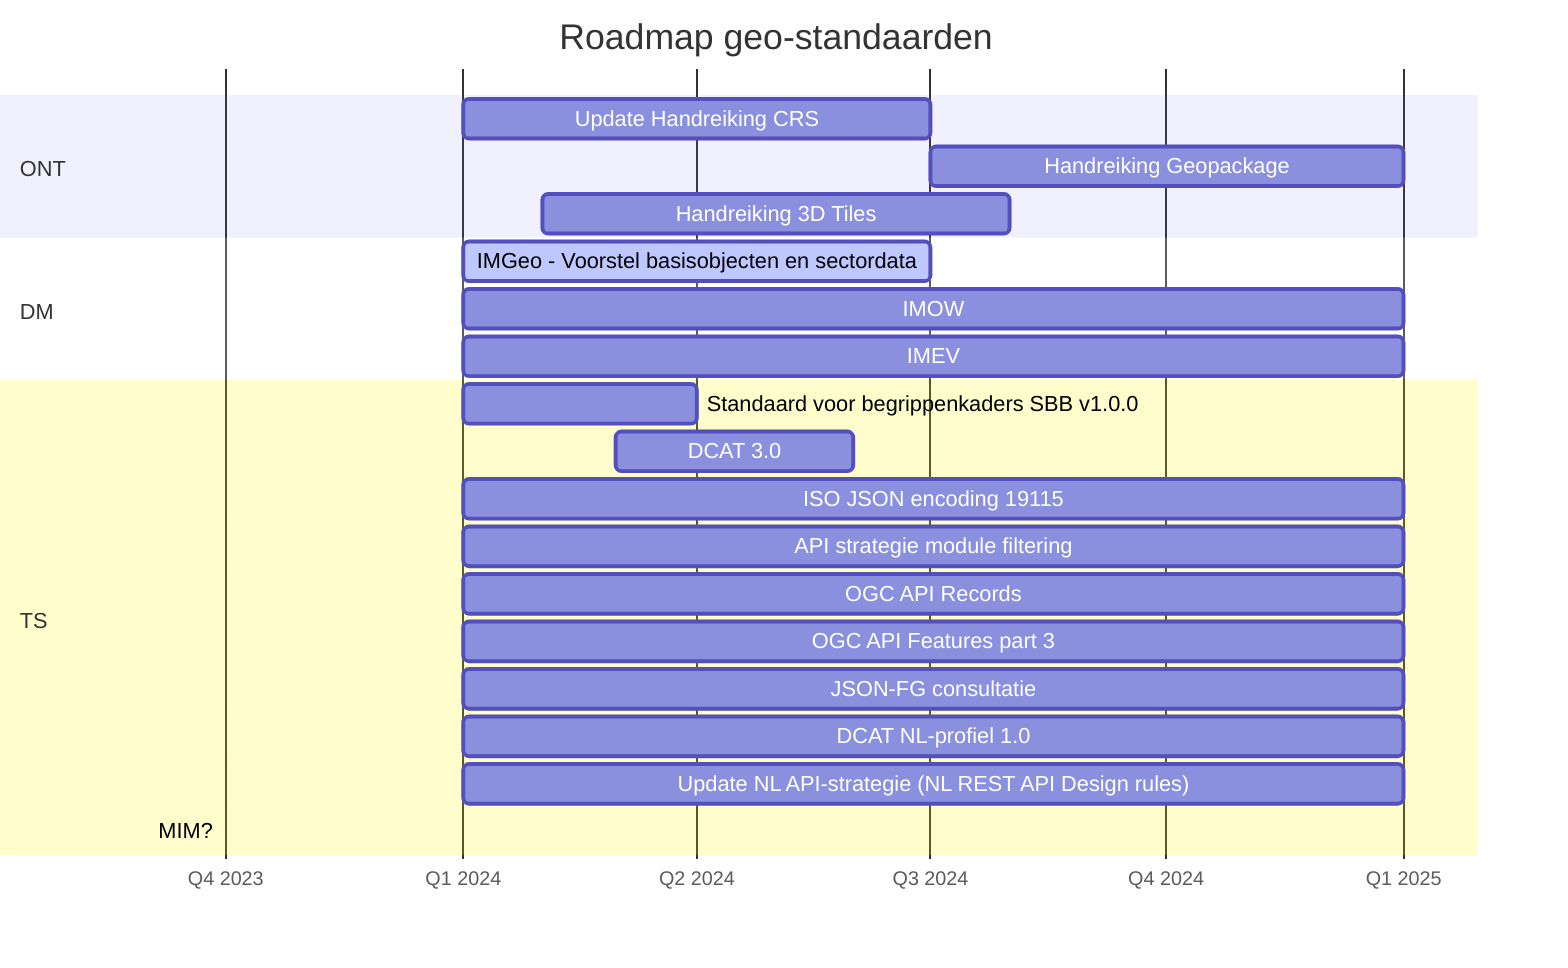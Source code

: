 gantt
    title Roadmap geo-standaarden
    dateFormat YYYY-M
    axisFormat Q%q %Y
    tickInterval 3month
    section ONT
        %% Consultatie GeoPackage and Spatial Schema   :done,      2023-07, 3M
        % Update PTOLU Geo-standaarden                :done,    2023-10, 6M
        %% PoC Rechtendelegatie (oAuth)                :           2023-10, 3M
        %% OGC Code Sprint                             :           2023-10, 1M        
        %%Consultatie IMX-Geo                         :           2024-01, 3M
        Update Handreiking CRS                      :           2024-01, 6M
        Handreiking Geopackage                      :           2024-07, 6M
        Handreiking 3D Tiles                        :           2024-02, 6M
        
    section DM        
        %%IMEV 2.0                                    :done,    2023-10, 3M
        %%IMG                                         :done,    2023-10, 3M
        IMGeo - Voorstel basisobjecten en sectordata:active,    2024-01, 6M
        IMOW                                        :           2024-01, 12M
        IMEV                                        :           2024-01, 12M
        %% IMKL                                        :           2023-09, 
        %% IMKAD                                       :           2023-09, 
        %% IMWOZ                                       :           2023-09, 
        %% IMBAG                                       :           2023-09, 
        %% IMBOR                                       :           2023-09, 
        %% GWSW                                        :           2023-09, 
        %% IMNA                                        :           2023-09, 
        %% IMDBK / IMROI                               :           2023-09, 
        %% BRT.Next                                    :           2023-09, 

    section TS
        %%GeoPackage 1.4                              :active,    2023-10, 3M
        %%CityJSON 2.0                                :active,    2023-10, 3M
        %%OGC Training DML-AI 1.0                     :active,    2023-10, 3M
        %%Consultatie standaard voor begrippenkaders  :           2023-10, 3M        
        Standaard voor begrippenkaders SBB v1.0.0       :           2024-01, 3M
        DCAT 3.0                                    :           2024-03, 3M 
        ISO JSON encoding 19115                     :           2024-01, 12M
        API strategie module filtering              :           2024-01, 12M
        OGC API Records                             :           2024-01, 12M
        OGC API Features part 3                     :           2024-01, 12M
        JSON-FG consultatie                         :           2024-01, 12M
        DCAT NL-profiel 1.0                         :           2024-01, 12M
        Update NL API-strategie (NL REST API Design rules) :    2024-01, 12M
        MIM?                                               :    2023-09,